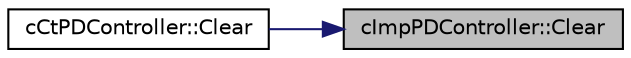 digraph "cImpPDController::Clear"
{
 // LATEX_PDF_SIZE
  edge [fontname="Helvetica",fontsize="10",labelfontname="Helvetica",labelfontsize="10"];
  node [fontname="Helvetica",fontsize="10",shape=record];
  rankdir="RL";
  Node1 [label="cImpPDController::Clear",height=0.2,width=0.4,color="black", fillcolor="grey75", style="filled", fontcolor="black",tooltip=" "];
  Node1 -> Node2 [dir="back",color="midnightblue",fontsize="10",style="solid",fontname="Helvetica"];
  Node2 [label="cCtPDController::Clear",height=0.2,width=0.4,color="black", fillcolor="white", style="filled",URL="$classc_ct_p_d_controller.html#a7d2148dd77d863d813f0a0337b423381",tooltip=" "];
}
